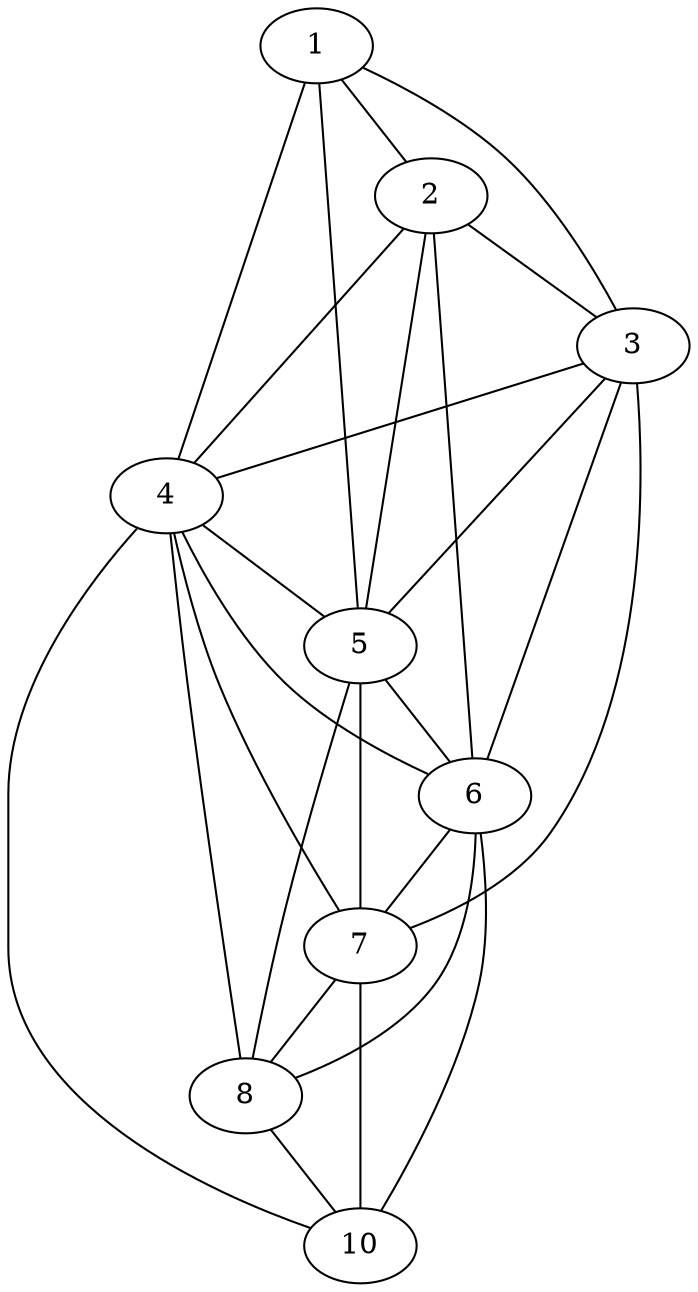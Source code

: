 strict graph "" {
	1	[labels=want];
	2	[labels=see];
	1 -- 2	[weight=1.0];
	3	[labels=printer];
	1 -- 3	[weight=2];
	4	[contraction="{9: {'labels': 'work'}}",
		labels=work];
	1 -- 4	[weight=3];
	5	[labels=reboot];
	1 -- 5	[weight=4];
	2 -- 3	[weight=1.0];
	2 -- 4	[weight=2];
	2 -- 5	[weight=3];
	6	[labels=computer];
	2 -- 6	[weight=4];
	3 -- 4	[weight=1.0];
	3 -- 5	[weight=2];
	3 -- 6	[weight=3];
	7	[labels=check];
	3 -- 7	[weight=4];
	4 -- 5	[contraction="{(9, 5): {'weight': 4}}",
		weight=1.0];
	4 -- 6	[contraction="{(9, 6): {'weight': 3}}",
		weight=2];
	4 -- 7	[contraction="{(9, 7): {'weight': 2}}",
		weight=3];
	8	[labels=cable];
	4 -- 8	[contraction="{(9, 8): {'weight': 1.0}}",
		weight=4];
	10	[labels=do];
	4 -- 10	[weight=1.0];
	5 -- 6	[weight=1.0];
	5 -- 7	[weight=2];
	5 -- 8	[weight=3];
	6 -- 7	[weight=1.0];
	6 -- 8	[weight=2];
	6 -- 10	[weight=4];
	7 -- 8	[weight=1.0];
	7 -- 10	[weight=3];
	8 -- 10	[weight=2];
}
